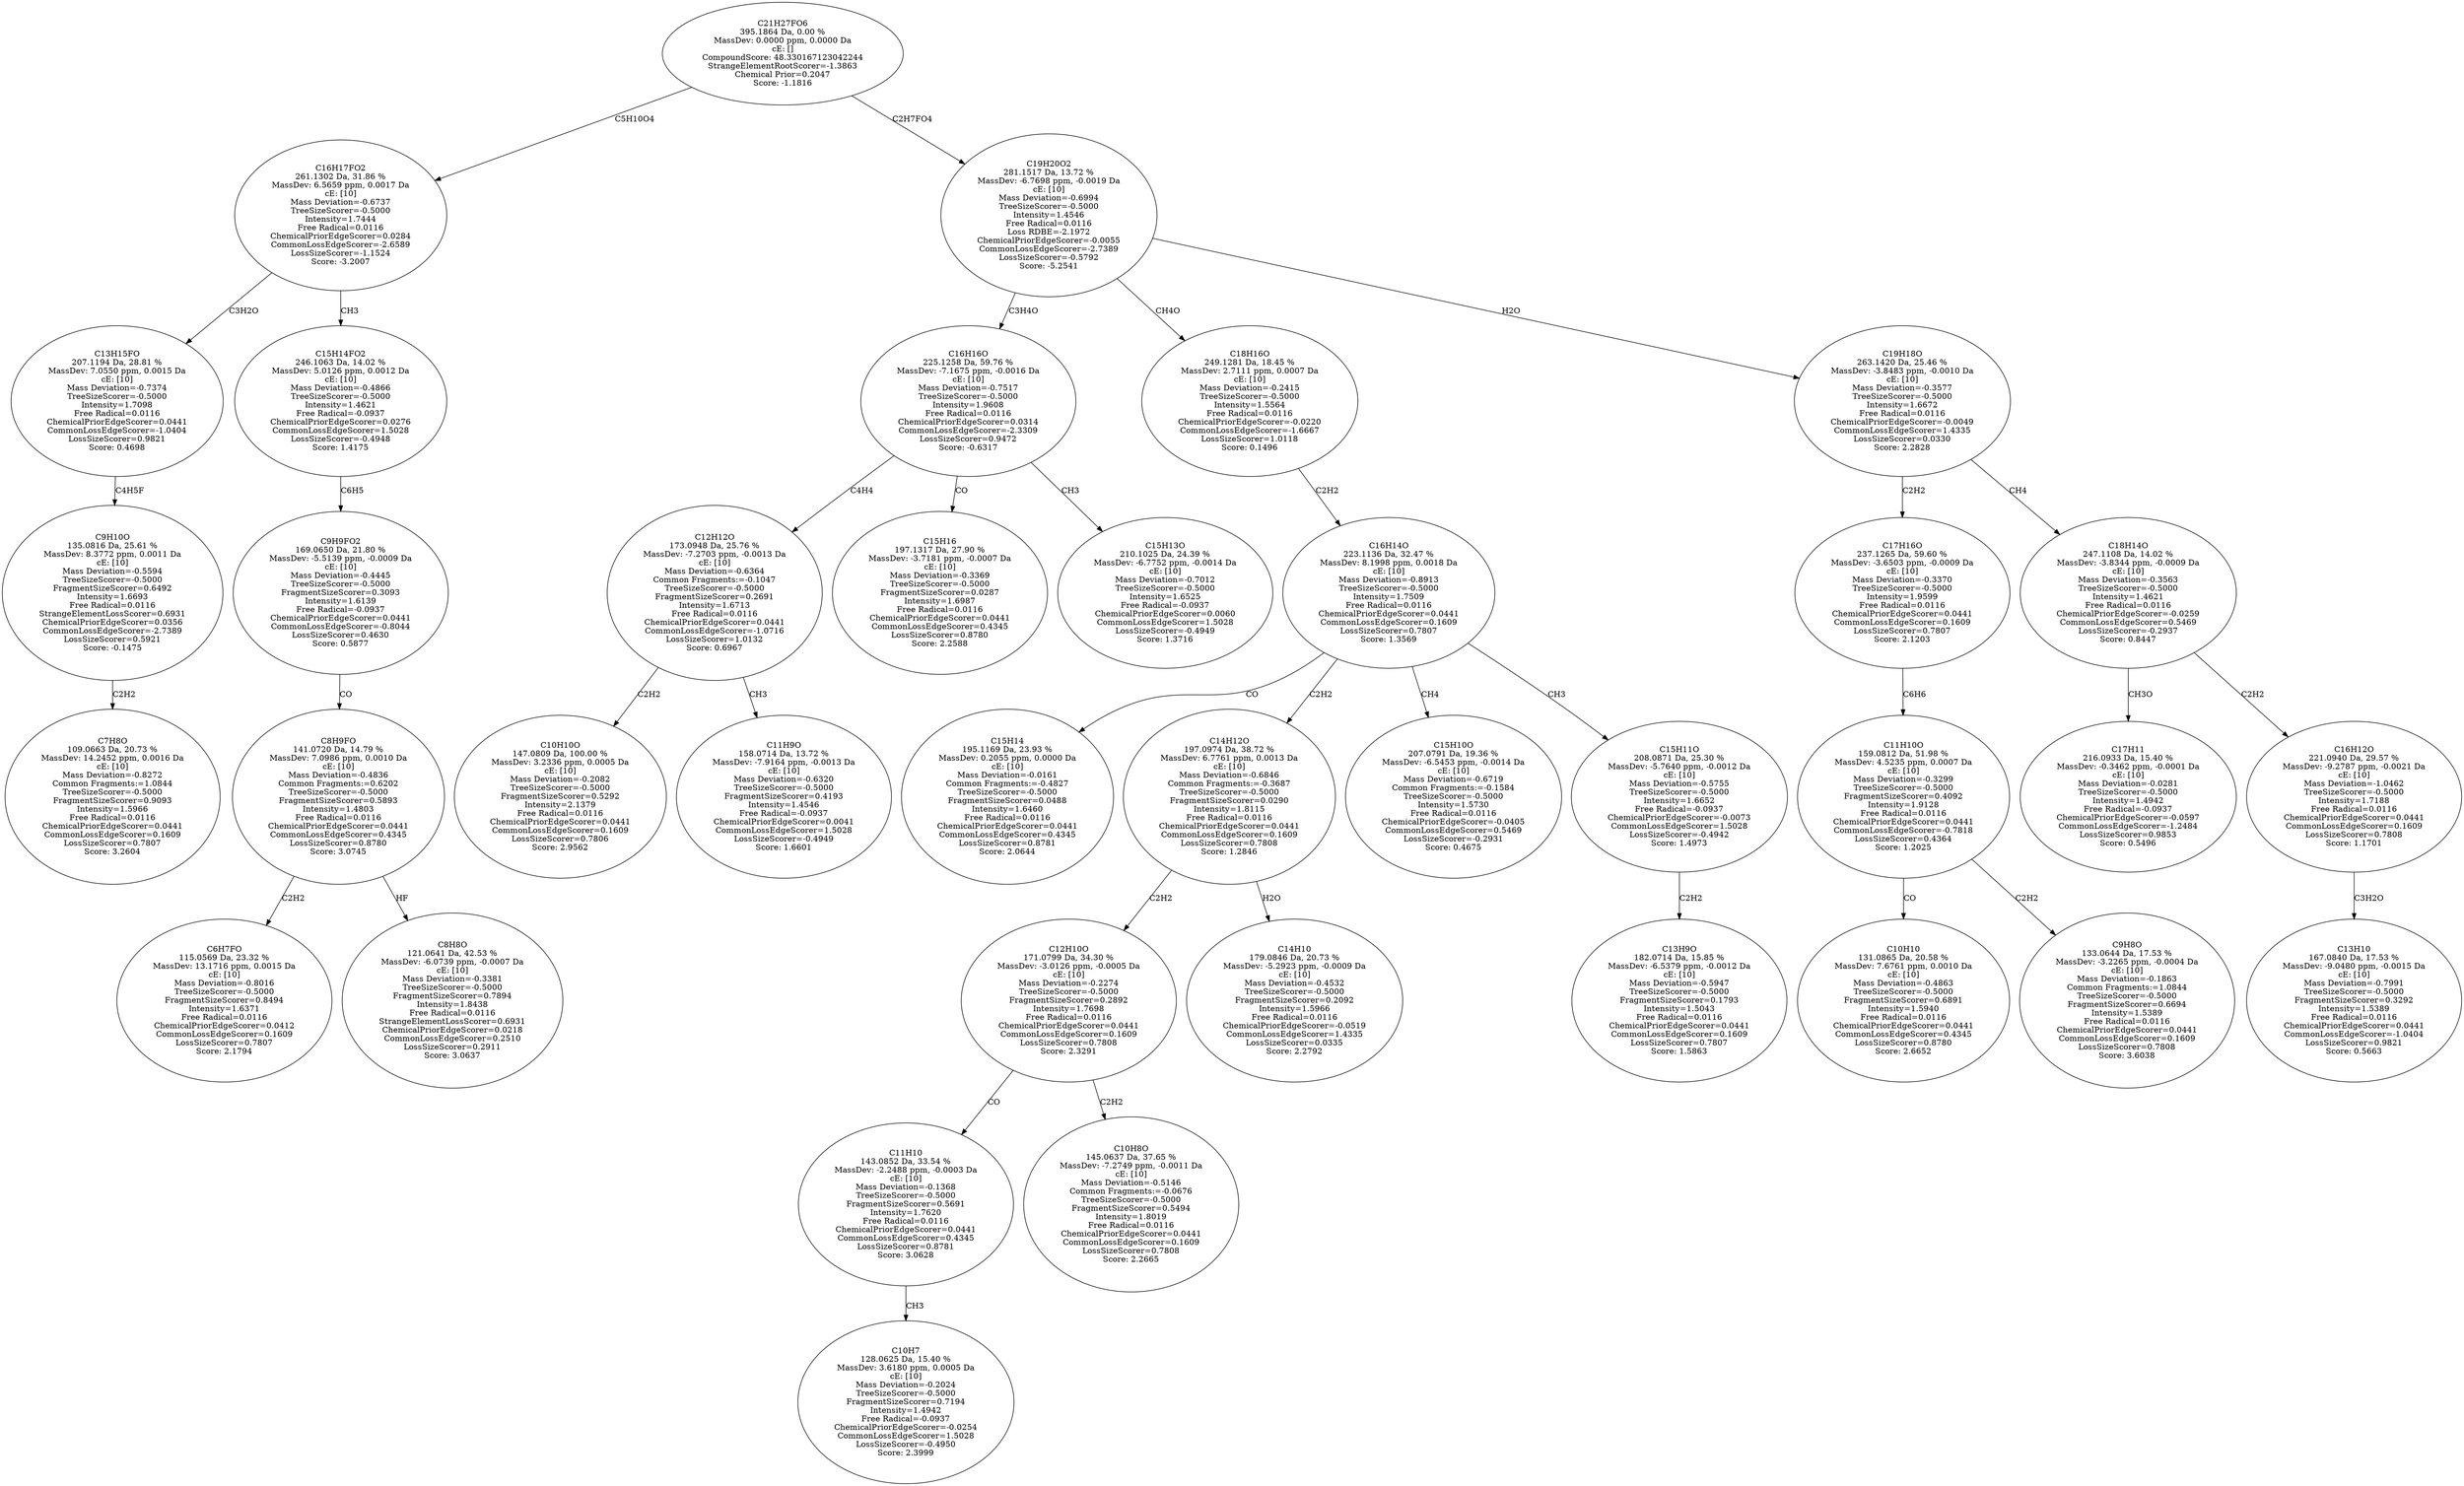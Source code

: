 strict digraph {
v1 [label="C7H8O\n109.0663 Da, 20.73 %\nMassDev: 14.2452 ppm, 0.0016 Da\ncE: [10]\nMass Deviation=-0.8272\nCommon Fragments:=1.0844\nTreeSizeScorer=-0.5000\nFragmentSizeScorer=0.9093\nIntensity=1.5966\nFree Radical=0.0116\nChemicalPriorEdgeScorer=0.0441\nCommonLossEdgeScorer=0.1609\nLossSizeScorer=0.7807\nScore: 3.2604"];
v2 [label="C9H10O\n135.0816 Da, 25.61 %\nMassDev: 8.3772 ppm, 0.0011 Da\ncE: [10]\nMass Deviation=-0.5594\nTreeSizeScorer=-0.5000\nFragmentSizeScorer=0.6492\nIntensity=1.6693\nFree Radical=0.0116\nStrangeElementLossScorer=0.6931\nChemicalPriorEdgeScorer=0.0356\nCommonLossEdgeScorer=-2.7389\nLossSizeScorer=0.5921\nScore: -0.1475"];
v3 [label="C13H15FO\n207.1194 Da, 28.81 %\nMassDev: 7.0550 ppm, 0.0015 Da\ncE: [10]\nMass Deviation=-0.7374\nTreeSizeScorer=-0.5000\nIntensity=1.7098\nFree Radical=0.0116\nChemicalPriorEdgeScorer=0.0441\nCommonLossEdgeScorer=-1.0404\nLossSizeScorer=0.9821\nScore: 0.4698"];
v4 [label="C6H7FO\n115.0569 Da, 23.32 %\nMassDev: 13.1716 ppm, 0.0015 Da\ncE: [10]\nMass Deviation=-0.8016\nTreeSizeScorer=-0.5000\nFragmentSizeScorer=0.8494\nIntensity=1.6371\nFree Radical=0.0116\nChemicalPriorEdgeScorer=0.0412\nCommonLossEdgeScorer=0.1609\nLossSizeScorer=0.7807\nScore: 2.1794"];
v5 [label="C8H8O\n121.0641 Da, 42.53 %\nMassDev: -6.0739 ppm, -0.0007 Da\ncE: [10]\nMass Deviation=-0.3381\nTreeSizeScorer=-0.5000\nFragmentSizeScorer=0.7894\nIntensity=1.8438\nFree Radical=0.0116\nStrangeElementLossScorer=0.6931\nChemicalPriorEdgeScorer=0.0218\nCommonLossEdgeScorer=0.2510\nLossSizeScorer=0.2911\nScore: 3.0637"];
v6 [label="C8H9FO\n141.0720 Da, 14.79 %\nMassDev: 7.0986 ppm, 0.0010 Da\ncE: [10]\nMass Deviation=-0.4836\nCommon Fragments:=0.6202\nTreeSizeScorer=-0.5000\nFragmentSizeScorer=0.5893\nIntensity=1.4803\nFree Radical=0.0116\nChemicalPriorEdgeScorer=0.0441\nCommonLossEdgeScorer=0.4345\nLossSizeScorer=0.8780\nScore: 3.0745"];
v7 [label="C9H9FO2\n169.0650 Da, 21.80 %\nMassDev: -5.5139 ppm, -0.0009 Da\ncE: [10]\nMass Deviation=-0.4445\nTreeSizeScorer=-0.5000\nFragmentSizeScorer=0.3093\nIntensity=1.6139\nFree Radical=-0.0937\nChemicalPriorEdgeScorer=0.0441\nCommonLossEdgeScorer=-0.8044\nLossSizeScorer=0.4630\nScore: 0.5877"];
v8 [label="C15H14FO2\n246.1063 Da, 14.02 %\nMassDev: 5.0126 ppm, 0.0012 Da\ncE: [10]\nMass Deviation=-0.4866\nTreeSizeScorer=-0.5000\nIntensity=1.4621\nFree Radical=-0.0937\nChemicalPriorEdgeScorer=0.0276\nCommonLossEdgeScorer=1.5028\nLossSizeScorer=-0.4948\nScore: 1.4175"];
v9 [label="C16H17FO2\n261.1302 Da, 31.86 %\nMassDev: 6.5659 ppm, 0.0017 Da\ncE: [10]\nMass Deviation=-0.6737\nTreeSizeScorer=-0.5000\nIntensity=1.7444\nFree Radical=0.0116\nChemicalPriorEdgeScorer=0.0284\nCommonLossEdgeScorer=-2.6589\nLossSizeScorer=-1.1524\nScore: -3.2007"];
v10 [label="C10H10O\n147.0809 Da, 100.00 %\nMassDev: 3.2336 ppm, 0.0005 Da\ncE: [10]\nMass Deviation=-0.2082\nTreeSizeScorer=-0.5000\nFragmentSizeScorer=0.5292\nIntensity=2.1379\nFree Radical=0.0116\nChemicalPriorEdgeScorer=0.0441\nCommonLossEdgeScorer=0.1609\nLossSizeScorer=0.7806\nScore: 2.9562"];
v11 [label="C11H9O\n158.0714 Da, 13.72 %\nMassDev: -7.9164 ppm, -0.0013 Da\ncE: [10]\nMass Deviation=-0.6320\nTreeSizeScorer=-0.5000\nFragmentSizeScorer=0.4193\nIntensity=1.4546\nFree Radical=-0.0937\nChemicalPriorEdgeScorer=0.0041\nCommonLossEdgeScorer=1.5028\nLossSizeScorer=-0.4949\nScore: 1.6601"];
v12 [label="C12H12O\n173.0948 Da, 25.76 %\nMassDev: -7.2703 ppm, -0.0013 Da\ncE: [10]\nMass Deviation=-0.6364\nCommon Fragments:=-0.1047\nTreeSizeScorer=-0.5000\nFragmentSizeScorer=0.2691\nIntensity=1.6713\nFree Radical=0.0116\nChemicalPriorEdgeScorer=0.0441\nCommonLossEdgeScorer=-1.0716\nLossSizeScorer=1.0132\nScore: 0.6967"];
v13 [label="C15H16\n197.1317 Da, 27.90 %\nMassDev: -3.7181 ppm, -0.0007 Da\ncE: [10]\nMass Deviation=-0.3369\nTreeSizeScorer=-0.5000\nFragmentSizeScorer=0.0287\nIntensity=1.6987\nFree Radical=0.0116\nChemicalPriorEdgeScorer=0.0441\nCommonLossEdgeScorer=0.4345\nLossSizeScorer=0.8780\nScore: 2.2588"];
v14 [label="C15H13O\n210.1025 Da, 24.39 %\nMassDev: -6.7752 ppm, -0.0014 Da\ncE: [10]\nMass Deviation=-0.7012\nTreeSizeScorer=-0.5000\nIntensity=1.6525\nFree Radical=-0.0937\nChemicalPriorEdgeScorer=0.0060\nCommonLossEdgeScorer=1.5028\nLossSizeScorer=-0.4949\nScore: 1.3716"];
v15 [label="C16H16O\n225.1258 Da, 59.76 %\nMassDev: -7.1675 ppm, -0.0016 Da\ncE: [10]\nMass Deviation=-0.7517\nTreeSizeScorer=-0.5000\nIntensity=1.9608\nFree Radical=0.0116\nChemicalPriorEdgeScorer=0.0314\nCommonLossEdgeScorer=-2.3309\nLossSizeScorer=0.9472\nScore: -0.6317"];
v16 [label="C15H14\n195.1169 Da, 23.93 %\nMassDev: 0.2055 ppm, 0.0000 Da\ncE: [10]\nMass Deviation=-0.0161\nCommon Fragments:=-0.4827\nTreeSizeScorer=-0.5000\nFragmentSizeScorer=0.0488\nIntensity=1.6460\nFree Radical=0.0116\nChemicalPriorEdgeScorer=0.0441\nCommonLossEdgeScorer=0.4345\nLossSizeScorer=0.8781\nScore: 2.0644"];
v17 [label="C10H7\n128.0625 Da, 15.40 %\nMassDev: 3.6180 ppm, 0.0005 Da\ncE: [10]\nMass Deviation=-0.2024\nTreeSizeScorer=-0.5000\nFragmentSizeScorer=0.7194\nIntensity=1.4942\nFree Radical=-0.0937\nChemicalPriorEdgeScorer=-0.0254\nCommonLossEdgeScorer=1.5028\nLossSizeScorer=-0.4950\nScore: 2.3999"];
v18 [label="C11H10\n143.0852 Da, 33.54 %\nMassDev: -2.2488 ppm, -0.0003 Da\ncE: [10]\nMass Deviation=-0.1368\nTreeSizeScorer=-0.5000\nFragmentSizeScorer=0.5691\nIntensity=1.7620\nFree Radical=0.0116\nChemicalPriorEdgeScorer=0.0441\nCommonLossEdgeScorer=0.4345\nLossSizeScorer=0.8781\nScore: 3.0628"];
v19 [label="C10H8O\n145.0637 Da, 37.65 %\nMassDev: -7.2749 ppm, -0.0011 Da\ncE: [10]\nMass Deviation=-0.5146\nCommon Fragments:=-0.0676\nTreeSizeScorer=-0.5000\nFragmentSizeScorer=0.5494\nIntensity=1.8019\nFree Radical=0.0116\nChemicalPriorEdgeScorer=0.0441\nCommonLossEdgeScorer=0.1609\nLossSizeScorer=0.7808\nScore: 2.2665"];
v20 [label="C12H10O\n171.0799 Da, 34.30 %\nMassDev: -3.0126 ppm, -0.0005 Da\ncE: [10]\nMass Deviation=-0.2274\nTreeSizeScorer=-0.5000\nFragmentSizeScorer=0.2892\nIntensity=1.7698\nFree Radical=0.0116\nChemicalPriorEdgeScorer=0.0441\nCommonLossEdgeScorer=0.1609\nLossSizeScorer=0.7808\nScore: 2.3291"];
v21 [label="C14H10\n179.0846 Da, 20.73 %\nMassDev: -5.2923 ppm, -0.0009 Da\ncE: [10]\nMass Deviation=-0.4532\nTreeSizeScorer=-0.5000\nFragmentSizeScorer=0.2092\nIntensity=1.5966\nFree Radical=0.0116\nChemicalPriorEdgeScorer=-0.0519\nCommonLossEdgeScorer=1.4335\nLossSizeScorer=0.0335\nScore: 2.2792"];
v22 [label="C14H12O\n197.0974 Da, 38.72 %\nMassDev: 6.7761 ppm, 0.0013 Da\ncE: [10]\nMass Deviation=-0.6846\nCommon Fragments:=-0.3687\nTreeSizeScorer=-0.5000\nFragmentSizeScorer=0.0290\nIntensity=1.8115\nFree Radical=0.0116\nChemicalPriorEdgeScorer=0.0441\nCommonLossEdgeScorer=0.1609\nLossSizeScorer=0.7808\nScore: 1.2846"];
v23 [label="C15H10O\n207.0791 Da, 19.36 %\nMassDev: -6.5453 ppm, -0.0014 Da\ncE: [10]\nMass Deviation=-0.6719\nCommon Fragments:=-0.1584\nTreeSizeScorer=-0.5000\nIntensity=1.5730\nFree Radical=0.0116\nChemicalPriorEdgeScorer=-0.0405\nCommonLossEdgeScorer=0.5469\nLossSizeScorer=-0.2931\nScore: 0.4675"];
v24 [label="C13H9O\n182.0714 Da, 15.85 %\nMassDev: -6.5379 ppm, -0.0012 Da\ncE: [10]\nMass Deviation=-0.5947\nTreeSizeScorer=-0.5000\nFragmentSizeScorer=0.1793\nIntensity=1.5043\nFree Radical=0.0116\nChemicalPriorEdgeScorer=0.0441\nCommonLossEdgeScorer=0.1609\nLossSizeScorer=0.7807\nScore: 1.5863"];
v25 [label="C15H11O\n208.0871 Da, 25.30 %\nMassDev: -5.7640 ppm, -0.0012 Da\ncE: [10]\nMass Deviation=-0.5755\nTreeSizeScorer=-0.5000\nIntensity=1.6652\nFree Radical=-0.0937\nChemicalPriorEdgeScorer=-0.0073\nCommonLossEdgeScorer=1.5028\nLossSizeScorer=-0.4942\nScore: 1.4973"];
v26 [label="C16H14O\n223.1136 Da, 32.47 %\nMassDev: 8.1998 ppm, 0.0018 Da\ncE: [10]\nMass Deviation=-0.8913\nTreeSizeScorer=-0.5000\nIntensity=1.7509\nFree Radical=0.0116\nChemicalPriorEdgeScorer=0.0441\nCommonLossEdgeScorer=0.1609\nLossSizeScorer=0.7807\nScore: 1.3569"];
v27 [label="C18H16O\n249.1281 Da, 18.45 %\nMassDev: 2.7111 ppm, 0.0007 Da\ncE: [10]\nMass Deviation=-0.2415\nTreeSizeScorer=-0.5000\nIntensity=1.5564\nFree Radical=0.0116\nChemicalPriorEdgeScorer=-0.0220\nCommonLossEdgeScorer=-1.6667\nLossSizeScorer=1.0118\nScore: 0.1496"];
v28 [label="C10H10\n131.0865 Da, 20.58 %\nMassDev: 7.6761 ppm, 0.0010 Da\ncE: [10]\nMass Deviation=-0.4863\nTreeSizeScorer=-0.5000\nFragmentSizeScorer=0.6891\nIntensity=1.5940\nFree Radical=0.0116\nChemicalPriorEdgeScorer=0.0441\nCommonLossEdgeScorer=0.4345\nLossSizeScorer=0.8780\nScore: 2.6652"];
v29 [label="C9H8O\n133.0644 Da, 17.53 %\nMassDev: -3.2265 ppm, -0.0004 Da\ncE: [10]\nMass Deviation=-0.1863\nCommon Fragments:=1.0844\nTreeSizeScorer=-0.5000\nFragmentSizeScorer=0.6694\nIntensity=1.5389\nFree Radical=0.0116\nChemicalPriorEdgeScorer=0.0441\nCommonLossEdgeScorer=0.1609\nLossSizeScorer=0.7808\nScore: 3.6038"];
v30 [label="C11H10O\n159.0812 Da, 51.98 %\nMassDev: 4.5235 ppm, 0.0007 Da\ncE: [10]\nMass Deviation=-0.3299\nTreeSizeScorer=-0.5000\nFragmentSizeScorer=0.4092\nIntensity=1.9128\nFree Radical=0.0116\nChemicalPriorEdgeScorer=0.0441\nCommonLossEdgeScorer=-0.7818\nLossSizeScorer=0.4364\nScore: 1.2025"];
v31 [label="C17H16O\n237.1265 Da, 59.60 %\nMassDev: -3.6503 ppm, -0.0009 Da\ncE: [10]\nMass Deviation=-0.3370\nTreeSizeScorer=-0.5000\nIntensity=1.9599\nFree Radical=0.0116\nChemicalPriorEdgeScorer=0.0441\nCommonLossEdgeScorer=0.1609\nLossSizeScorer=0.7807\nScore: 2.1203"];
v32 [label="C17H11\n216.0933 Da, 15.40 %\nMassDev: -0.3462 ppm, -0.0001 Da\ncE: [10]\nMass Deviation=-0.0281\nTreeSizeScorer=-0.5000\nIntensity=1.4942\nFree Radical=-0.0937\nChemicalPriorEdgeScorer=-0.0597\nCommonLossEdgeScorer=-1.2484\nLossSizeScorer=0.9853\nScore: 0.5496"];
v33 [label="C13H10\n167.0840 Da, 17.53 %\nMassDev: -9.0480 ppm, -0.0015 Da\ncE: [10]\nMass Deviation=-0.7991\nTreeSizeScorer=-0.5000\nFragmentSizeScorer=0.3292\nIntensity=1.5389\nFree Radical=0.0116\nChemicalPriorEdgeScorer=0.0441\nCommonLossEdgeScorer=-1.0404\nLossSizeScorer=0.9821\nScore: 0.5663"];
v34 [label="C16H12O\n221.0940 Da, 29.57 %\nMassDev: -9.2787 ppm, -0.0021 Da\ncE: [10]\nMass Deviation=-1.0462\nTreeSizeScorer=-0.5000\nIntensity=1.7188\nFree Radical=0.0116\nChemicalPriorEdgeScorer=0.0441\nCommonLossEdgeScorer=0.1609\nLossSizeScorer=0.7808\nScore: 1.1701"];
v35 [label="C18H14O\n247.1108 Da, 14.02 %\nMassDev: -3.8344 ppm, -0.0009 Da\ncE: [10]\nMass Deviation=-0.3563\nTreeSizeScorer=-0.5000\nIntensity=1.4621\nFree Radical=0.0116\nChemicalPriorEdgeScorer=-0.0259\nCommonLossEdgeScorer=0.5469\nLossSizeScorer=-0.2937\nScore: 0.8447"];
v36 [label="C19H18O\n263.1420 Da, 25.46 %\nMassDev: -3.8483 ppm, -0.0010 Da\ncE: [10]\nMass Deviation=-0.3577\nTreeSizeScorer=-0.5000\nIntensity=1.6672\nFree Radical=0.0116\nChemicalPriorEdgeScorer=-0.0049\nCommonLossEdgeScorer=1.4335\nLossSizeScorer=0.0330\nScore: 2.2828"];
v37 [label="C19H20O2\n281.1517 Da, 13.72 %\nMassDev: -6.7698 ppm, -0.0019 Da\ncE: [10]\nMass Deviation=-0.6994\nTreeSizeScorer=-0.5000\nIntensity=1.4546\nFree Radical=0.0116\nLoss RDBE=-2.1972\nChemicalPriorEdgeScorer=-0.0055\nCommonLossEdgeScorer=-2.7389\nLossSizeScorer=-0.5792\nScore: -5.2541"];
v38 [label="C21H27FO6\n395.1864 Da, 0.00 %\nMassDev: 0.0000 ppm, 0.0000 Da\ncE: []\nCompoundScore: 48.330167123042244\nStrangeElementRootScorer=-1.3863\nChemical Prior=0.2047\nScore: -1.1816"];
v2 -> v1 [label="C2H2"];
v3 -> v2 [label="C4H5F"];
v9 -> v3 [label="C3H2O"];
v6 -> v4 [label="C2H2"];
v6 -> v5 [label="HF"];
v7 -> v6 [label="CO"];
v8 -> v7 [label="C6H5"];
v9 -> v8 [label="CH3"];
v38 -> v9 [label="C5H10O4"];
v12 -> v10 [label="C2H2"];
v12 -> v11 [label="CH3"];
v15 -> v12 [label="C4H4"];
v15 -> v13 [label="CO"];
v15 -> v14 [label="CH3"];
v37 -> v15 [label="C3H4O"];
v26 -> v16 [label="CO"];
v18 -> v17 [label="CH3"];
v20 -> v18 [label="CO"];
v20 -> v19 [label="C2H2"];
v22 -> v20 [label="C2H2"];
v22 -> v21 [label="H2O"];
v26 -> v22 [label="C2H2"];
v26 -> v23 [label="CH4"];
v25 -> v24 [label="C2H2"];
v26 -> v25 [label="CH3"];
v27 -> v26 [label="C2H2"];
v37 -> v27 [label="CH4O"];
v30 -> v28 [label="CO"];
v30 -> v29 [label="C2H2"];
v31 -> v30 [label="C6H6"];
v36 -> v31 [label="C2H2"];
v35 -> v32 [label="CH3O"];
v34 -> v33 [label="C3H2O"];
v35 -> v34 [label="C2H2"];
v36 -> v35 [label="CH4"];
v37 -> v36 [label="H2O"];
v38 -> v37 [label="C2H7FO4"];
}